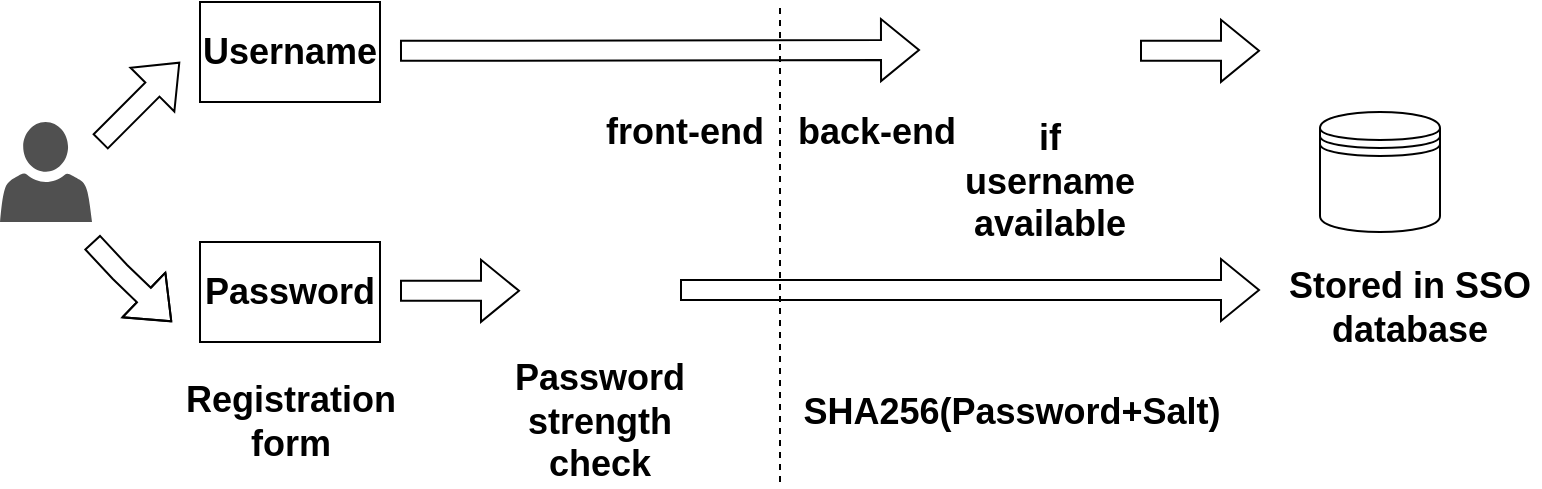 <mxfile version="20.8.20" type="github">
  <diagram name="第 1 页" id="cUAj5ePFNrOf9iwZ6N9K">
    <mxGraphModel dx="1216" dy="569" grid="1" gridSize="10" guides="1" tooltips="1" connect="1" arrows="1" fold="1" page="1" pageScale="1" pageWidth="827" pageHeight="1169" math="0" shadow="0">
      <root>
        <mxCell id="0" />
        <mxCell id="1" parent="0" />
        <mxCell id="acYuOU541Y5aMc2M-Th6-1" value="" style="sketch=0;pointerEvents=1;shadow=0;dashed=0;html=1;strokeColor=none;fillColor=#505050;labelPosition=center;verticalLabelPosition=bottom;verticalAlign=top;outlineConnect=0;align=center;shape=mxgraph.office.users.user;" vertex="1" parent="1">
          <mxGeometry x="10" y="180" width="46" height="50" as="geometry" />
        </mxCell>
        <mxCell id="acYuOU541Y5aMc2M-Th6-4" value="&lt;font style=&quot;font-size: 18px;&quot;&gt;&lt;b&gt;Username&lt;/b&gt;&lt;/font&gt;" style="rounded=0;whiteSpace=wrap;html=1;" vertex="1" parent="1">
          <mxGeometry x="110" y="120" width="90" height="50" as="geometry" />
        </mxCell>
        <mxCell id="acYuOU541Y5aMc2M-Th6-8" value="&lt;font style=&quot;font-size: 18px;&quot;&gt;&lt;b&gt;Password&lt;/b&gt;&lt;/font&gt;" style="rounded=0;whiteSpace=wrap;html=1;" vertex="1" parent="1">
          <mxGeometry x="110" y="240" width="90" height="50" as="geometry" />
        </mxCell>
        <mxCell id="acYuOU541Y5aMc2M-Th6-11" value="" style="shape=image;html=1;verticalAlign=top;verticalLabelPosition=bottom;labelBackgroundColor=#ffffff;imageAspect=0;aspect=fixed;image=https://cdn1.iconfinder.com/data/icons/material-core/18/check-box-outline-128.png;fontSize=18;" vertex="1" parent="1">
          <mxGeometry x="285" y="240" width="50" height="50" as="geometry" />
        </mxCell>
        <mxCell id="acYuOU541Y5aMc2M-Th6-14" value="&lt;b&gt;Registration form&lt;/b&gt;" style="text;html=1;strokeColor=none;fillColor=none;align=center;verticalAlign=middle;whiteSpace=wrap;rounded=0;fontSize=18;" vertex="1" parent="1">
          <mxGeometry x="117.5" y="305" width="75" height="50" as="geometry" />
        </mxCell>
        <mxCell id="acYuOU541Y5aMc2M-Th6-15" value="&lt;b&gt;Password strength check&lt;/b&gt;" style="text;html=1;strokeColor=none;fillColor=none;align=center;verticalAlign=middle;whiteSpace=wrap;rounded=0;fontSize=18;" vertex="1" parent="1">
          <mxGeometry x="280" y="310" width="60" height="40" as="geometry" />
        </mxCell>
        <mxCell id="acYuOU541Y5aMc2M-Th6-16" value="" style="shape=flexArrow;endArrow=classic;html=1;rounded=0;fontSize=18;" edge="1" parent="1">
          <mxGeometry width="50" height="50" relative="1" as="geometry">
            <mxPoint x="210" y="264.41" as="sourcePoint" />
            <mxPoint x="270" y="264.41" as="targetPoint" />
          </mxGeometry>
        </mxCell>
        <mxCell id="acYuOU541Y5aMc2M-Th6-17" value="" style="shape=flexArrow;endArrow=classic;html=1;rounded=0;fontSize=18;" edge="1" parent="1">
          <mxGeometry width="50" height="50" relative="1" as="geometry">
            <mxPoint x="210" y="144.41" as="sourcePoint" />
            <mxPoint x="470" y="144" as="targetPoint" />
          </mxGeometry>
        </mxCell>
        <mxCell id="acYuOU541Y5aMc2M-Th6-19" value="&lt;b&gt;front-end&lt;/b&gt;" style="text;html=1;strokeColor=none;fillColor=none;align=center;verticalAlign=middle;whiteSpace=wrap;rounded=0;fontSize=18;" vertex="1" parent="1">
          <mxGeometry x="310" y="170" width="85" height="30" as="geometry" />
        </mxCell>
        <mxCell id="acYuOU541Y5aMc2M-Th6-20" value="&lt;b&gt;back-end&lt;/b&gt;" style="text;html=1;strokeColor=none;fillColor=none;align=center;verticalAlign=middle;whiteSpace=wrap;rounded=0;fontSize=18;" vertex="1" parent="1">
          <mxGeometry x="406" y="170" width="85" height="30" as="geometry" />
        </mxCell>
        <mxCell id="acYuOU541Y5aMc2M-Th6-21" value="" style="endArrow=none;dashed=1;html=1;rounded=0;fontSize=18;" edge="1" parent="1">
          <mxGeometry width="50" height="50" relative="1" as="geometry">
            <mxPoint x="400" y="360" as="sourcePoint" />
            <mxPoint x="400" y="120" as="targetPoint" />
          </mxGeometry>
        </mxCell>
        <mxCell id="acYuOU541Y5aMc2M-Th6-22" value="" style="shape=image;html=1;verticalAlign=top;verticalLabelPosition=bottom;labelBackgroundColor=#ffffff;imageAspect=0;aspect=fixed;image=https://cdn1.iconfinder.com/data/icons/material-core/18/check-box-outline-128.png;fontSize=18;" vertex="1" parent="1">
          <mxGeometry x="510" y="120" width="50" height="50" as="geometry" />
        </mxCell>
        <mxCell id="acYuOU541Y5aMc2M-Th6-23" value="&lt;b&gt;if&lt;br&gt;username&lt;br&gt;available&lt;br&gt;&lt;/b&gt;" style="text;html=1;strokeColor=none;fillColor=none;align=center;verticalAlign=middle;whiteSpace=wrap;rounded=0;fontSize=18;" vertex="1" parent="1">
          <mxGeometry x="505" y="190" width="60" height="40" as="geometry" />
        </mxCell>
        <mxCell id="acYuOU541Y5aMc2M-Th6-24" value="" style="shape=flexArrow;endArrow=classic;html=1;rounded=0;fontSize=18;" edge="1" parent="1">
          <mxGeometry width="50" height="50" relative="1" as="geometry">
            <mxPoint x="350" y="264" as="sourcePoint" />
            <mxPoint x="640" y="264" as="targetPoint" />
          </mxGeometry>
        </mxCell>
        <mxCell id="acYuOU541Y5aMc2M-Th6-26" value="&lt;b&gt;SHA256(Password+Salt)&lt;br&gt;&lt;/b&gt;" style="text;html=1;strokeColor=none;fillColor=none;align=center;verticalAlign=middle;whiteSpace=wrap;rounded=0;fontSize=18;" vertex="1" parent="1">
          <mxGeometry x="406" y="305" width="220" height="40" as="geometry" />
        </mxCell>
        <mxCell id="acYuOU541Y5aMc2M-Th6-28" value="" style="shape=flexArrow;endArrow=classic;html=1;rounded=0;fontSize=18;" edge="1" parent="1">
          <mxGeometry width="50" height="50" relative="1" as="geometry">
            <mxPoint x="580" y="144.41" as="sourcePoint" />
            <mxPoint x="640" y="144.41" as="targetPoint" />
          </mxGeometry>
        </mxCell>
        <mxCell id="acYuOU541Y5aMc2M-Th6-29" value="" style="shape=datastore;whiteSpace=wrap;html=1;fontSize=18;" vertex="1" parent="1">
          <mxGeometry x="670" y="175" width="60" height="60" as="geometry" />
        </mxCell>
        <mxCell id="acYuOU541Y5aMc2M-Th6-30" value="&lt;b&gt;Stored in SSO database&lt;br&gt;&lt;/b&gt;" style="text;html=1;strokeColor=none;fillColor=none;align=center;verticalAlign=middle;whiteSpace=wrap;rounded=0;fontSize=18;" vertex="1" parent="1">
          <mxGeometry x="650" y="255" width="130" height="35" as="geometry" />
        </mxCell>
        <mxCell id="acYuOU541Y5aMc2M-Th6-32" value="" style="shape=flexArrow;endArrow=classic;html=1;rounded=0;fontSize=18;" edge="1" parent="1">
          <mxGeometry width="50" height="50" relative="1" as="geometry">
            <mxPoint x="56" y="240" as="sourcePoint" />
            <mxPoint x="96" y="280" as="targetPoint" />
            <Array as="points">
              <mxPoint x="70" y="255" />
            </Array>
          </mxGeometry>
        </mxCell>
        <mxCell id="acYuOU541Y5aMc2M-Th6-34" value="" style="shape=flexArrow;endArrow=classic;html=1;rounded=0;fontSize=18;" edge="1" parent="1">
          <mxGeometry width="50" height="50" relative="1" as="geometry">
            <mxPoint x="60" y="190" as="sourcePoint" />
            <mxPoint x="100" y="150" as="targetPoint" />
          </mxGeometry>
        </mxCell>
      </root>
    </mxGraphModel>
  </diagram>
</mxfile>
